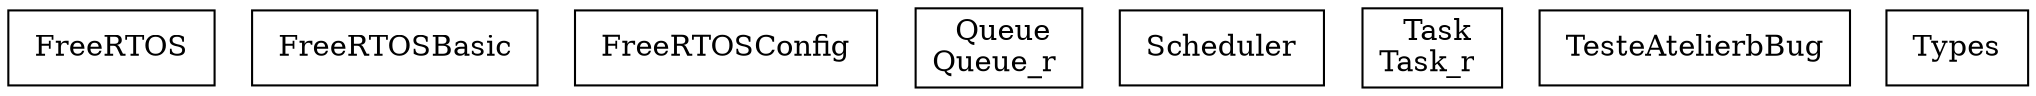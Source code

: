 digraph {
FreeRTOS [ label=" FreeRTOS " shape= box ]
FreeRTOSBasic [ label=" FreeRTOSBasic " shape= box ]
FreeRTOSConfig [ label=" FreeRTOSConfig " shape= box ]
Queue_r [ label=" Queue\nQueue_r " shape= box ]
Scheduler [ label=" Scheduler " shape= box ]
Task_r [ label=" Task\nTask_r " shape= box ]
TesteAtelierbBug [ label=" TesteAtelierbBug " shape= box ]
Types [ label=" Types " shape= box ]

}
